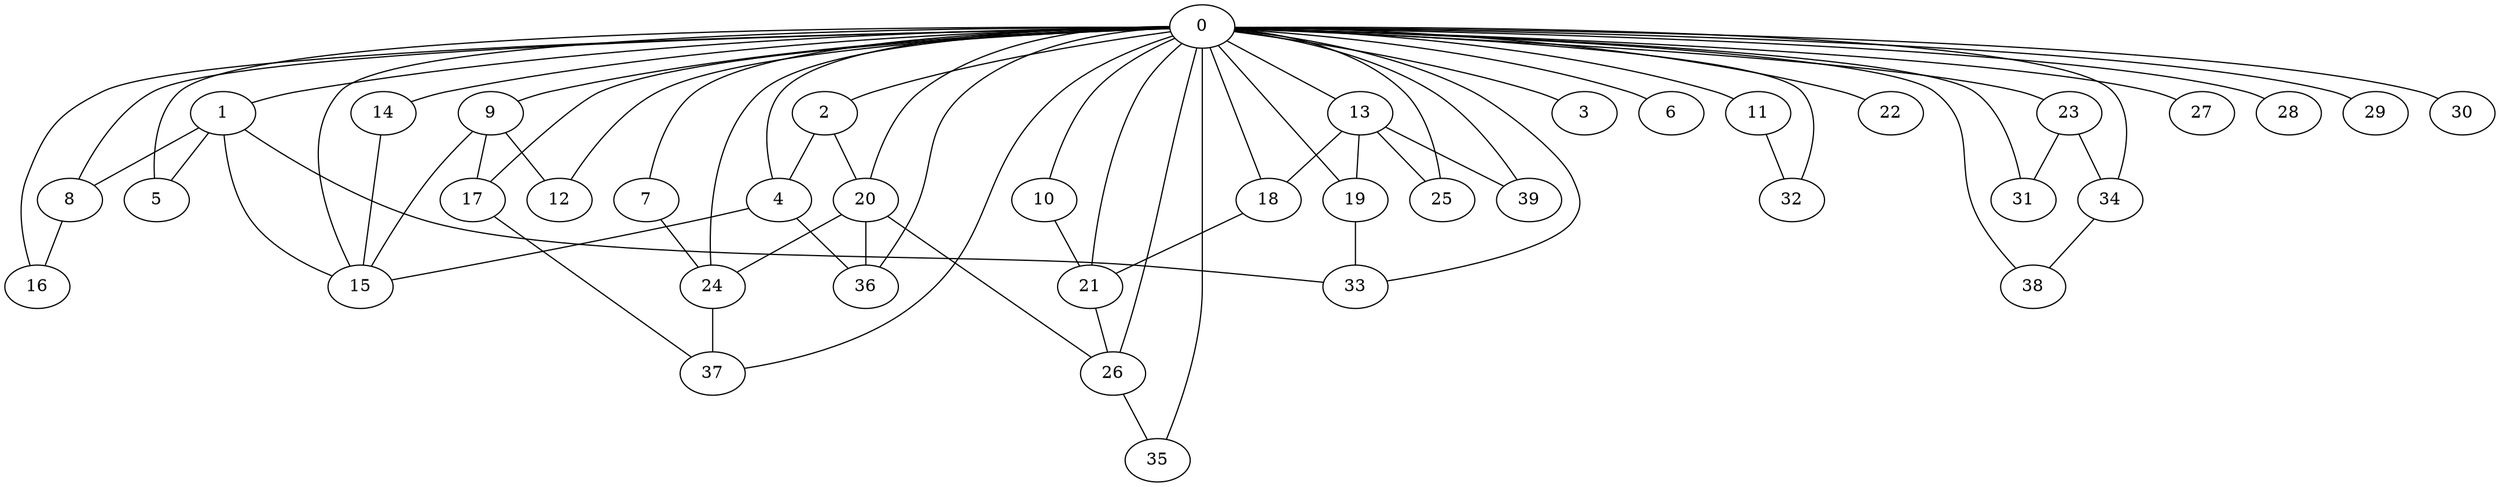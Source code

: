 
graph graphname {
    0 -- 1
0 -- 2
0 -- 3
0 -- 4
0 -- 5
0 -- 6
0 -- 7
0 -- 8
0 -- 9
0 -- 10
0 -- 11
0 -- 12
0 -- 13
0 -- 14
0 -- 15
0 -- 16
0 -- 17
0 -- 18
0 -- 19
0 -- 20
0 -- 21
0 -- 22
0 -- 23
0 -- 24
0 -- 25
0 -- 26
0 -- 27
0 -- 28
0 -- 29
0 -- 30
0 -- 31
0 -- 32
0 -- 33
0 -- 34
0 -- 35
0 -- 36
0 -- 37
0 -- 38
0 -- 39
1 -- 15
1 -- 33
1 -- 5
1 -- 8
2 -- 20
2 -- 4
4 -- 36
4 -- 15
7 -- 24
8 -- 16
9 -- 15
9 -- 17
9 -- 12
10 -- 21
11 -- 32
13 -- 25
13 -- 39
13 -- 19
13 -- 18
14 -- 15
17 -- 37
18 -- 21
19 -- 33
20 -- 26
20 -- 36
20 -- 24
21 -- 26
23 -- 31
23 -- 34
24 -- 37
26 -- 35
34 -- 38

}
